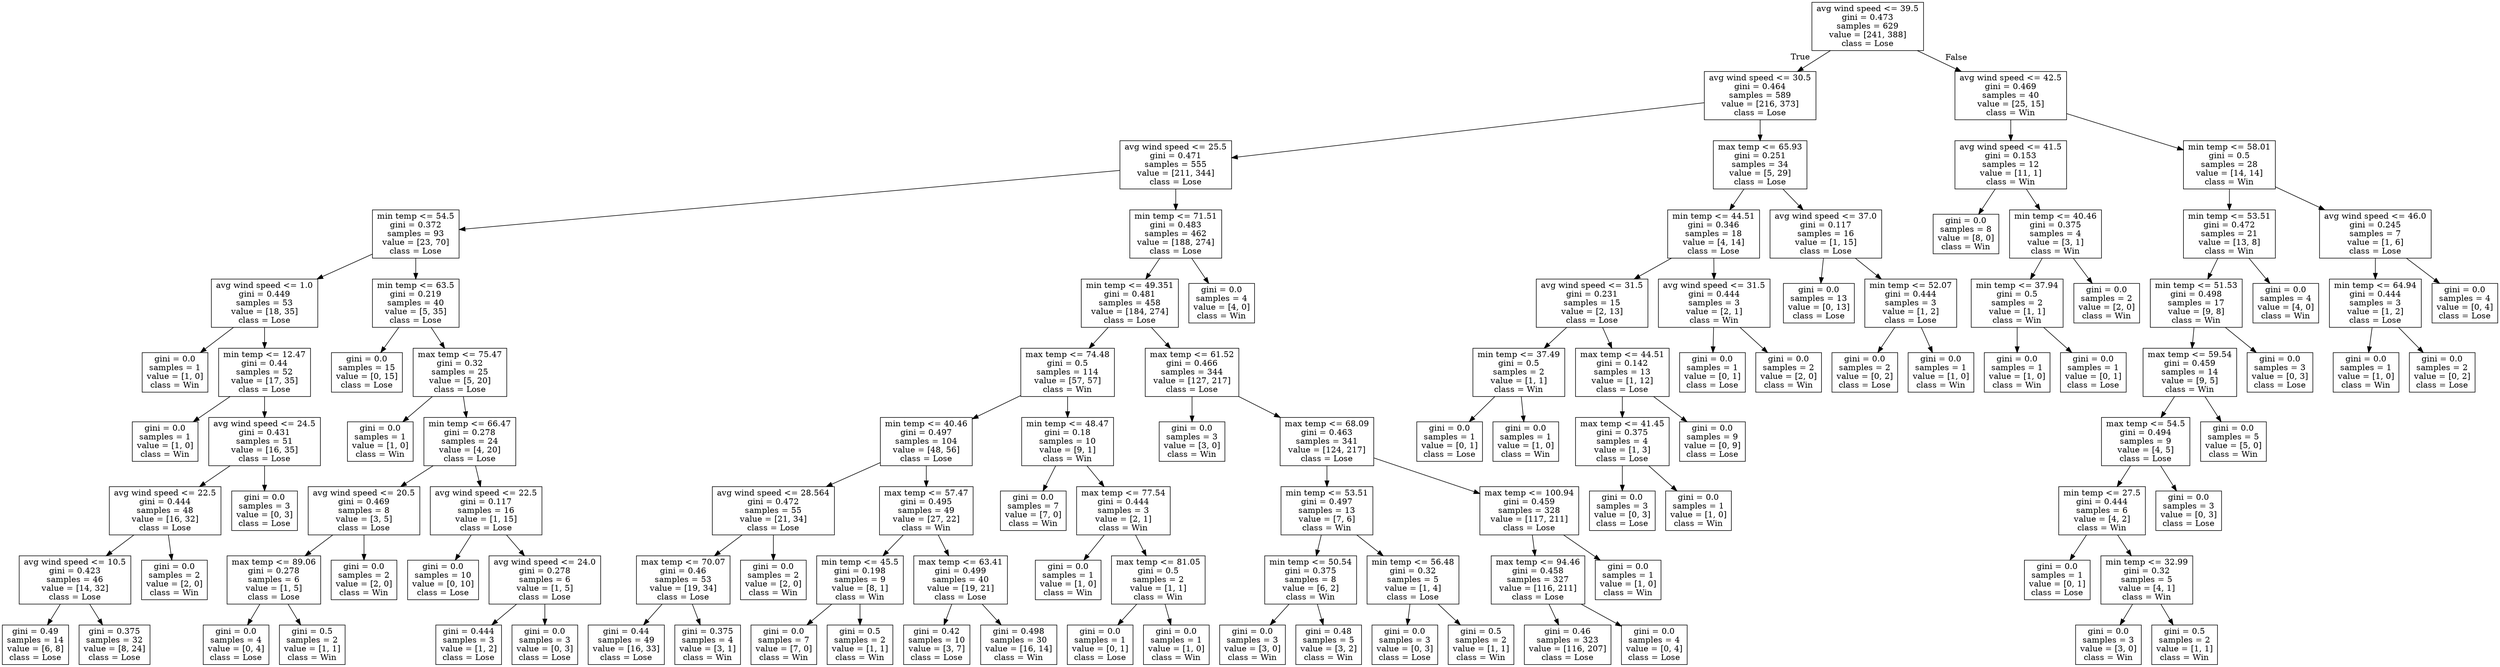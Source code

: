 digraph Tree {
node [shape=box] ;
0 [label="avg wind speed <= 39.5\ngini = 0.473\nsamples = 629\nvalue = [241, 388]\nclass = Lose"] ;
1 [label="avg wind speed <= 30.5\ngini = 0.464\nsamples = 589\nvalue = [216, 373]\nclass = Lose"] ;
0 -> 1 [labeldistance=2.5, labelangle=45, headlabel="True"] ;
2 [label="avg wind speed <= 25.5\ngini = 0.471\nsamples = 555\nvalue = [211, 344]\nclass = Lose"] ;
1 -> 2 ;
3 [label="min temp <= 54.5\ngini = 0.372\nsamples = 93\nvalue = [23, 70]\nclass = Lose"] ;
2 -> 3 ;
4 [label="avg wind speed <= 1.0\ngini = 0.449\nsamples = 53\nvalue = [18, 35]\nclass = Lose"] ;
3 -> 4 ;
5 [label="gini = 0.0\nsamples = 1\nvalue = [1, 0]\nclass = Win"] ;
4 -> 5 ;
6 [label="min temp <= 12.47\ngini = 0.44\nsamples = 52\nvalue = [17, 35]\nclass = Lose"] ;
4 -> 6 ;
7 [label="gini = 0.0\nsamples = 1\nvalue = [1, 0]\nclass = Win"] ;
6 -> 7 ;
8 [label="avg wind speed <= 24.5\ngini = 0.431\nsamples = 51\nvalue = [16, 35]\nclass = Lose"] ;
6 -> 8 ;
9 [label="avg wind speed <= 22.5\ngini = 0.444\nsamples = 48\nvalue = [16, 32]\nclass = Lose"] ;
8 -> 9 ;
10 [label="avg wind speed <= 10.5\ngini = 0.423\nsamples = 46\nvalue = [14, 32]\nclass = Lose"] ;
9 -> 10 ;
11 [label="gini = 0.49\nsamples = 14\nvalue = [6, 8]\nclass = Lose"] ;
10 -> 11 ;
12 [label="gini = 0.375\nsamples = 32\nvalue = [8, 24]\nclass = Lose"] ;
10 -> 12 ;
13 [label="gini = 0.0\nsamples = 2\nvalue = [2, 0]\nclass = Win"] ;
9 -> 13 ;
14 [label="gini = 0.0\nsamples = 3\nvalue = [0, 3]\nclass = Lose"] ;
8 -> 14 ;
15 [label="min temp <= 63.5\ngini = 0.219\nsamples = 40\nvalue = [5, 35]\nclass = Lose"] ;
3 -> 15 ;
16 [label="gini = 0.0\nsamples = 15\nvalue = [0, 15]\nclass = Lose"] ;
15 -> 16 ;
17 [label="max temp <= 75.47\ngini = 0.32\nsamples = 25\nvalue = [5, 20]\nclass = Lose"] ;
15 -> 17 ;
18 [label="gini = 0.0\nsamples = 1\nvalue = [1, 0]\nclass = Win"] ;
17 -> 18 ;
19 [label="min temp <= 66.47\ngini = 0.278\nsamples = 24\nvalue = [4, 20]\nclass = Lose"] ;
17 -> 19 ;
20 [label="avg wind speed <= 20.5\ngini = 0.469\nsamples = 8\nvalue = [3, 5]\nclass = Lose"] ;
19 -> 20 ;
21 [label="max temp <= 89.06\ngini = 0.278\nsamples = 6\nvalue = [1, 5]\nclass = Lose"] ;
20 -> 21 ;
22 [label="gini = 0.0\nsamples = 4\nvalue = [0, 4]\nclass = Lose"] ;
21 -> 22 ;
23 [label="gini = 0.5\nsamples = 2\nvalue = [1, 1]\nclass = Win"] ;
21 -> 23 ;
24 [label="gini = 0.0\nsamples = 2\nvalue = [2, 0]\nclass = Win"] ;
20 -> 24 ;
25 [label="avg wind speed <= 22.5\ngini = 0.117\nsamples = 16\nvalue = [1, 15]\nclass = Lose"] ;
19 -> 25 ;
26 [label="gini = 0.0\nsamples = 10\nvalue = [0, 10]\nclass = Lose"] ;
25 -> 26 ;
27 [label="avg wind speed <= 24.0\ngini = 0.278\nsamples = 6\nvalue = [1, 5]\nclass = Lose"] ;
25 -> 27 ;
28 [label="gini = 0.444\nsamples = 3\nvalue = [1, 2]\nclass = Lose"] ;
27 -> 28 ;
29 [label="gini = 0.0\nsamples = 3\nvalue = [0, 3]\nclass = Lose"] ;
27 -> 29 ;
30 [label="min temp <= 71.51\ngini = 0.483\nsamples = 462\nvalue = [188, 274]\nclass = Lose"] ;
2 -> 30 ;
31 [label="min temp <= 49.351\ngini = 0.481\nsamples = 458\nvalue = [184, 274]\nclass = Lose"] ;
30 -> 31 ;
32 [label="max temp <= 74.48\ngini = 0.5\nsamples = 114\nvalue = [57, 57]\nclass = Win"] ;
31 -> 32 ;
33 [label="min temp <= 40.46\ngini = 0.497\nsamples = 104\nvalue = [48, 56]\nclass = Lose"] ;
32 -> 33 ;
34 [label="avg wind speed <= 28.564\ngini = 0.472\nsamples = 55\nvalue = [21, 34]\nclass = Lose"] ;
33 -> 34 ;
35 [label="max temp <= 70.07\ngini = 0.46\nsamples = 53\nvalue = [19, 34]\nclass = Lose"] ;
34 -> 35 ;
36 [label="gini = 0.44\nsamples = 49\nvalue = [16, 33]\nclass = Lose"] ;
35 -> 36 ;
37 [label="gini = 0.375\nsamples = 4\nvalue = [3, 1]\nclass = Win"] ;
35 -> 37 ;
38 [label="gini = 0.0\nsamples = 2\nvalue = [2, 0]\nclass = Win"] ;
34 -> 38 ;
39 [label="max temp <= 57.47\ngini = 0.495\nsamples = 49\nvalue = [27, 22]\nclass = Win"] ;
33 -> 39 ;
40 [label="min temp <= 45.5\ngini = 0.198\nsamples = 9\nvalue = [8, 1]\nclass = Win"] ;
39 -> 40 ;
41 [label="gini = 0.0\nsamples = 7\nvalue = [7, 0]\nclass = Win"] ;
40 -> 41 ;
42 [label="gini = 0.5\nsamples = 2\nvalue = [1, 1]\nclass = Win"] ;
40 -> 42 ;
43 [label="max temp <= 63.41\ngini = 0.499\nsamples = 40\nvalue = [19, 21]\nclass = Lose"] ;
39 -> 43 ;
44 [label="gini = 0.42\nsamples = 10\nvalue = [3, 7]\nclass = Lose"] ;
43 -> 44 ;
45 [label="gini = 0.498\nsamples = 30\nvalue = [16, 14]\nclass = Win"] ;
43 -> 45 ;
46 [label="min temp <= 48.47\ngini = 0.18\nsamples = 10\nvalue = [9, 1]\nclass = Win"] ;
32 -> 46 ;
47 [label="gini = 0.0\nsamples = 7\nvalue = [7, 0]\nclass = Win"] ;
46 -> 47 ;
48 [label="max temp <= 77.54\ngini = 0.444\nsamples = 3\nvalue = [2, 1]\nclass = Win"] ;
46 -> 48 ;
49 [label="gini = 0.0\nsamples = 1\nvalue = [1, 0]\nclass = Win"] ;
48 -> 49 ;
50 [label="max temp <= 81.05\ngini = 0.5\nsamples = 2\nvalue = [1, 1]\nclass = Win"] ;
48 -> 50 ;
51 [label="gini = 0.0\nsamples = 1\nvalue = [0, 1]\nclass = Lose"] ;
50 -> 51 ;
52 [label="gini = 0.0\nsamples = 1\nvalue = [1, 0]\nclass = Win"] ;
50 -> 52 ;
53 [label="max temp <= 61.52\ngini = 0.466\nsamples = 344\nvalue = [127, 217]\nclass = Lose"] ;
31 -> 53 ;
54 [label="gini = 0.0\nsamples = 3\nvalue = [3, 0]\nclass = Win"] ;
53 -> 54 ;
55 [label="max temp <= 68.09\ngini = 0.463\nsamples = 341\nvalue = [124, 217]\nclass = Lose"] ;
53 -> 55 ;
56 [label="min temp <= 53.51\ngini = 0.497\nsamples = 13\nvalue = [7, 6]\nclass = Win"] ;
55 -> 56 ;
57 [label="min temp <= 50.54\ngini = 0.375\nsamples = 8\nvalue = [6, 2]\nclass = Win"] ;
56 -> 57 ;
58 [label="gini = 0.0\nsamples = 3\nvalue = [3, 0]\nclass = Win"] ;
57 -> 58 ;
59 [label="gini = 0.48\nsamples = 5\nvalue = [3, 2]\nclass = Win"] ;
57 -> 59 ;
60 [label="min temp <= 56.48\ngini = 0.32\nsamples = 5\nvalue = [1, 4]\nclass = Lose"] ;
56 -> 60 ;
61 [label="gini = 0.0\nsamples = 3\nvalue = [0, 3]\nclass = Lose"] ;
60 -> 61 ;
62 [label="gini = 0.5\nsamples = 2\nvalue = [1, 1]\nclass = Win"] ;
60 -> 62 ;
63 [label="max temp <= 100.94\ngini = 0.459\nsamples = 328\nvalue = [117, 211]\nclass = Lose"] ;
55 -> 63 ;
64 [label="max temp <= 94.46\ngini = 0.458\nsamples = 327\nvalue = [116, 211]\nclass = Lose"] ;
63 -> 64 ;
65 [label="gini = 0.46\nsamples = 323\nvalue = [116, 207]\nclass = Lose"] ;
64 -> 65 ;
66 [label="gini = 0.0\nsamples = 4\nvalue = [0, 4]\nclass = Lose"] ;
64 -> 66 ;
67 [label="gini = 0.0\nsamples = 1\nvalue = [1, 0]\nclass = Win"] ;
63 -> 67 ;
68 [label="gini = 0.0\nsamples = 4\nvalue = [4, 0]\nclass = Win"] ;
30 -> 68 ;
69 [label="max temp <= 65.93\ngini = 0.251\nsamples = 34\nvalue = [5, 29]\nclass = Lose"] ;
1 -> 69 ;
70 [label="min temp <= 44.51\ngini = 0.346\nsamples = 18\nvalue = [4, 14]\nclass = Lose"] ;
69 -> 70 ;
71 [label="avg wind speed <= 31.5\ngini = 0.231\nsamples = 15\nvalue = [2, 13]\nclass = Lose"] ;
70 -> 71 ;
72 [label="min temp <= 37.49\ngini = 0.5\nsamples = 2\nvalue = [1, 1]\nclass = Win"] ;
71 -> 72 ;
73 [label="gini = 0.0\nsamples = 1\nvalue = [0, 1]\nclass = Lose"] ;
72 -> 73 ;
74 [label="gini = 0.0\nsamples = 1\nvalue = [1, 0]\nclass = Win"] ;
72 -> 74 ;
75 [label="max temp <= 44.51\ngini = 0.142\nsamples = 13\nvalue = [1, 12]\nclass = Lose"] ;
71 -> 75 ;
76 [label="max temp <= 41.45\ngini = 0.375\nsamples = 4\nvalue = [1, 3]\nclass = Lose"] ;
75 -> 76 ;
77 [label="gini = 0.0\nsamples = 3\nvalue = [0, 3]\nclass = Lose"] ;
76 -> 77 ;
78 [label="gini = 0.0\nsamples = 1\nvalue = [1, 0]\nclass = Win"] ;
76 -> 78 ;
79 [label="gini = 0.0\nsamples = 9\nvalue = [0, 9]\nclass = Lose"] ;
75 -> 79 ;
80 [label="avg wind speed <= 31.5\ngini = 0.444\nsamples = 3\nvalue = [2, 1]\nclass = Win"] ;
70 -> 80 ;
81 [label="gini = 0.0\nsamples = 1\nvalue = [0, 1]\nclass = Lose"] ;
80 -> 81 ;
82 [label="gini = 0.0\nsamples = 2\nvalue = [2, 0]\nclass = Win"] ;
80 -> 82 ;
83 [label="avg wind speed <= 37.0\ngini = 0.117\nsamples = 16\nvalue = [1, 15]\nclass = Lose"] ;
69 -> 83 ;
84 [label="gini = 0.0\nsamples = 13\nvalue = [0, 13]\nclass = Lose"] ;
83 -> 84 ;
85 [label="min temp <= 52.07\ngini = 0.444\nsamples = 3\nvalue = [1, 2]\nclass = Lose"] ;
83 -> 85 ;
86 [label="gini = 0.0\nsamples = 2\nvalue = [0, 2]\nclass = Lose"] ;
85 -> 86 ;
87 [label="gini = 0.0\nsamples = 1\nvalue = [1, 0]\nclass = Win"] ;
85 -> 87 ;
88 [label="avg wind speed <= 42.5\ngini = 0.469\nsamples = 40\nvalue = [25, 15]\nclass = Win"] ;
0 -> 88 [labeldistance=2.5, labelangle=-45, headlabel="False"] ;
89 [label="avg wind speed <= 41.5\ngini = 0.153\nsamples = 12\nvalue = [11, 1]\nclass = Win"] ;
88 -> 89 ;
90 [label="gini = 0.0\nsamples = 8\nvalue = [8, 0]\nclass = Win"] ;
89 -> 90 ;
91 [label="min temp <= 40.46\ngini = 0.375\nsamples = 4\nvalue = [3, 1]\nclass = Win"] ;
89 -> 91 ;
92 [label="min temp <= 37.94\ngini = 0.5\nsamples = 2\nvalue = [1, 1]\nclass = Win"] ;
91 -> 92 ;
93 [label="gini = 0.0\nsamples = 1\nvalue = [1, 0]\nclass = Win"] ;
92 -> 93 ;
94 [label="gini = 0.0\nsamples = 1\nvalue = [0, 1]\nclass = Lose"] ;
92 -> 94 ;
95 [label="gini = 0.0\nsamples = 2\nvalue = [2, 0]\nclass = Win"] ;
91 -> 95 ;
96 [label="min temp <= 58.01\ngini = 0.5\nsamples = 28\nvalue = [14, 14]\nclass = Win"] ;
88 -> 96 ;
97 [label="min temp <= 53.51\ngini = 0.472\nsamples = 21\nvalue = [13, 8]\nclass = Win"] ;
96 -> 97 ;
98 [label="min temp <= 51.53\ngini = 0.498\nsamples = 17\nvalue = [9, 8]\nclass = Win"] ;
97 -> 98 ;
99 [label="max temp <= 59.54\ngini = 0.459\nsamples = 14\nvalue = [9, 5]\nclass = Win"] ;
98 -> 99 ;
100 [label="max temp <= 54.5\ngini = 0.494\nsamples = 9\nvalue = [4, 5]\nclass = Lose"] ;
99 -> 100 ;
101 [label="min temp <= 27.5\ngini = 0.444\nsamples = 6\nvalue = [4, 2]\nclass = Win"] ;
100 -> 101 ;
102 [label="gini = 0.0\nsamples = 1\nvalue = [0, 1]\nclass = Lose"] ;
101 -> 102 ;
103 [label="min temp <= 32.99\ngini = 0.32\nsamples = 5\nvalue = [4, 1]\nclass = Win"] ;
101 -> 103 ;
104 [label="gini = 0.0\nsamples = 3\nvalue = [3, 0]\nclass = Win"] ;
103 -> 104 ;
105 [label="gini = 0.5\nsamples = 2\nvalue = [1, 1]\nclass = Win"] ;
103 -> 105 ;
106 [label="gini = 0.0\nsamples = 3\nvalue = [0, 3]\nclass = Lose"] ;
100 -> 106 ;
107 [label="gini = 0.0\nsamples = 5\nvalue = [5, 0]\nclass = Win"] ;
99 -> 107 ;
108 [label="gini = 0.0\nsamples = 3\nvalue = [0, 3]\nclass = Lose"] ;
98 -> 108 ;
109 [label="gini = 0.0\nsamples = 4\nvalue = [4, 0]\nclass = Win"] ;
97 -> 109 ;
110 [label="avg wind speed <= 46.0\ngini = 0.245\nsamples = 7\nvalue = [1, 6]\nclass = Lose"] ;
96 -> 110 ;
111 [label="min temp <= 64.94\ngini = 0.444\nsamples = 3\nvalue = [1, 2]\nclass = Lose"] ;
110 -> 111 ;
112 [label="gini = 0.0\nsamples = 1\nvalue = [1, 0]\nclass = Win"] ;
111 -> 112 ;
113 [label="gini = 0.0\nsamples = 2\nvalue = [0, 2]\nclass = Lose"] ;
111 -> 113 ;
114 [label="gini = 0.0\nsamples = 4\nvalue = [0, 4]\nclass = Lose"] ;
110 -> 114 ;
}